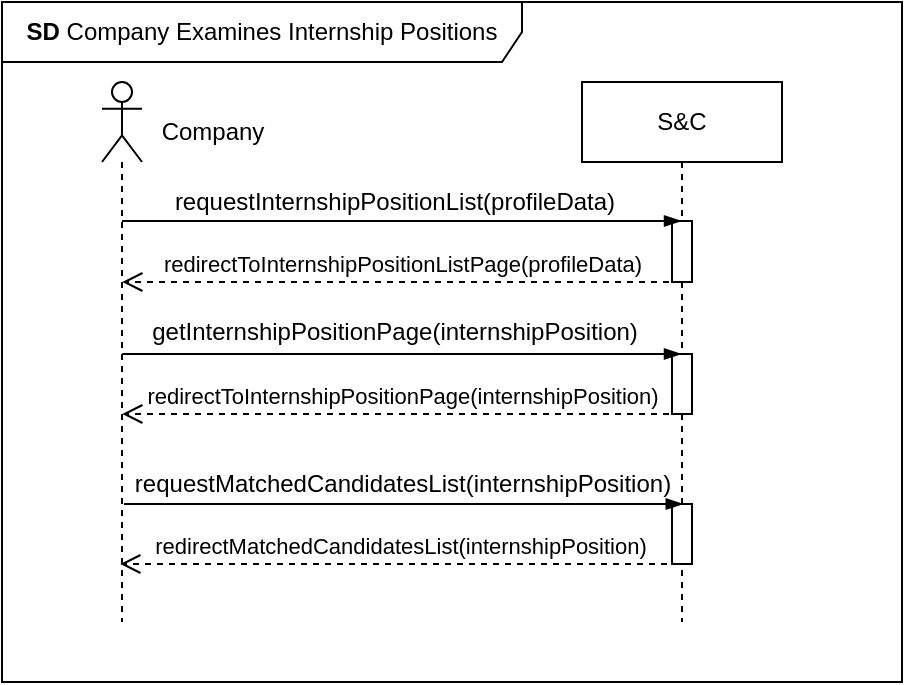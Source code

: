 <mxfile scale="1" border="0" version="25.0.3">
  <diagram name="Page-1" id="2YBvvXClWsGukQMizWep">
    <mxGraphModel dx="659" dy="1437" grid="1" gridSize="10" guides="1" tooltips="1" connect="1" arrows="1" fold="1" page="1" pageScale="1" pageWidth="850" pageHeight="1100" math="0" shadow="0">
      <root>
        <mxCell id="0" />
        <mxCell id="1" parent="0" />
        <mxCell id="CObYJEAy56xA2G8EUnc1-1" value="S&amp;amp;C" style="shape=umlLifeline;perimeter=lifelinePerimeter;whiteSpace=wrap;html=1;container=1;dropTarget=0;collapsible=0;recursiveResize=0;outlineConnect=0;portConstraint=eastwest;newEdgeStyle={&quot;edgeStyle&quot;:&quot;elbowEdgeStyle&quot;,&quot;elbow&quot;:&quot;vertical&quot;,&quot;curved&quot;:0,&quot;rounded&quot;:0};" parent="1" vertex="1">
          <mxGeometry x="350" y="-60" width="100" height="270" as="geometry" />
        </mxCell>
        <mxCell id="hh9Ni2VgHgSeFQTvjpv2-1" value="" style="html=1;points=[[0,0,0,0,5],[0,1,0,0,-5],[1,0,0,0,5],[1,1,0,0,-5]];perimeter=orthogonalPerimeter;outlineConnect=0;targetShapes=umlLifeline;portConstraint=eastwest;newEdgeStyle={&quot;curved&quot;:0,&quot;rounded&quot;:0};" parent="CObYJEAy56xA2G8EUnc1-1" vertex="1">
          <mxGeometry x="45" y="136" width="10" height="30" as="geometry" />
        </mxCell>
        <mxCell id="N4ezWAQjIMXn5G-POvpN-11" value="" style="html=1;points=[[0,0,0,0,5],[0,1,0,0,-5],[1,0,0,0,5],[1,1,0,0,-5]];perimeter=orthogonalPerimeter;outlineConnect=0;targetShapes=umlLifeline;portConstraint=eastwest;newEdgeStyle={&quot;curved&quot;:0,&quot;rounded&quot;:0};" parent="CObYJEAy56xA2G8EUnc1-1" vertex="1">
          <mxGeometry x="45" y="69.5" width="10" height="30.5" as="geometry" />
        </mxCell>
        <mxCell id="CObYJEAy56xA2G8EUnc1-6" value="" style="shape=umlLifeline;perimeter=lifelinePerimeter;whiteSpace=wrap;html=1;container=1;dropTarget=0;collapsible=0;recursiveResize=0;outlineConnect=0;portConstraint=eastwest;newEdgeStyle={&quot;curved&quot;:0,&quot;rounded&quot;:0};participant=umlActor;" parent="1" vertex="1">
          <mxGeometry x="110" y="-60" width="20" height="270" as="geometry" />
        </mxCell>
        <mxCell id="CObYJEAy56xA2G8EUnc1-7" value="Company" style="text;html=1;align=center;verticalAlign=middle;resizable=0;points=[];autosize=1;strokeColor=none;fillColor=none;" parent="1" vertex="1">
          <mxGeometry x="130" y="-50" width="70" height="30" as="geometry" />
        </mxCell>
        <mxCell id="CObYJEAy56xA2G8EUnc1-8" value="" style="edgeStyle=elbowEdgeStyle;fontSize=12;html=1;endArrow=blockThin;endFill=1;rounded=0;" parent="1" edge="1">
          <mxGeometry width="160" relative="1" as="geometry">
            <mxPoint x="120.13" y="76" as="sourcePoint" />
            <mxPoint x="399.5" y="76" as="targetPoint" />
            <Array as="points">
              <mxPoint x="270" y="76" />
            </Array>
          </mxGeometry>
        </mxCell>
        <mxCell id="CObYJEAy56xA2G8EUnc1-9" value="getInternshipPositionPage(internshipPosition)" style="text;html=1;align=center;verticalAlign=middle;resizable=0;points=[];autosize=1;strokeColor=none;fillColor=none;" parent="1" vertex="1">
          <mxGeometry x="121" y="50" width="270" height="30" as="geometry" />
        </mxCell>
        <mxCell id="CObYJEAy56xA2G8EUnc1-15" value="&lt;b&gt;SD&lt;/b&gt;&amp;nbsp;Company Examines Internship Positions" style="shape=umlFrame;whiteSpace=wrap;html=1;pointerEvents=0;width=260;height=30;" parent="1" vertex="1">
          <mxGeometry x="60" y="-100" width="450" height="340" as="geometry" />
        </mxCell>
        <mxCell id="HJIBpvxVfIBrpGYPyr1l-3" value="redirectToInternshipPositionPage(internshipPosition)" style="html=1;verticalAlign=bottom;endArrow=open;dashed=1;endSize=8;curved=0;rounded=0;" parent="1" edge="1">
          <mxGeometry relative="1" as="geometry">
            <mxPoint x="399.5" y="106" as="sourcePoint" />
            <mxPoint x="120.13" y="106" as="targetPoint" />
            <Array as="points">
              <mxPoint x="280.5" y="106" />
            </Array>
          </mxGeometry>
        </mxCell>
        <mxCell id="N4ezWAQjIMXn5G-POvpN-7" value="requestInternshipPositionList(profileData)" style="text;html=1;align=center;verticalAlign=middle;resizable=0;points=[];autosize=1;strokeColor=none;fillColor=none;" parent="1" vertex="1">
          <mxGeometry x="136" y="-15" width="240" height="30" as="geometry" />
        </mxCell>
        <mxCell id="N4ezWAQjIMXn5G-POvpN-8" value="redirectToInternshipPositionListPage(profileData)" style="html=1;verticalAlign=bottom;endArrow=open;dashed=1;endSize=8;curved=0;rounded=0;" parent="1" edge="1">
          <mxGeometry x="-0.001" relative="1" as="geometry">
            <mxPoint x="399.5" y="40" as="sourcePoint" />
            <mxPoint x="120.13" y="40" as="targetPoint" />
            <Array as="points">
              <mxPoint x="268.48" y="40" />
            </Array>
            <mxPoint as="offset" />
          </mxGeometry>
        </mxCell>
        <mxCell id="N4ezWAQjIMXn5G-POvpN-9" value="" style="edgeStyle=elbowEdgeStyle;fontSize=12;html=1;endArrow=blockThin;endFill=1;rounded=0;" parent="1" source="CObYJEAy56xA2G8EUnc1-6" target="CObYJEAy56xA2G8EUnc1-1" edge="1">
          <mxGeometry width="160" relative="1" as="geometry">
            <mxPoint x="130" y="10" as="sourcePoint" />
            <mxPoint x="370.24" y="9.52" as="targetPoint" />
            <Array as="points">
              <mxPoint x="270.74" y="9.52" />
            </Array>
          </mxGeometry>
        </mxCell>
        <mxCell id="zhmgdxnKbJKkdFMGv9vG-2" value="requestMatchedCandidatesList(internshipPosition)" style="text;html=1;align=center;verticalAlign=middle;resizable=0;points=[];autosize=1;strokeColor=none;fillColor=none;" vertex="1" parent="1">
          <mxGeometry x="115" y="126" width="290" height="30" as="geometry" />
        </mxCell>
        <mxCell id="zhmgdxnKbJKkdFMGv9vG-3" value="" style="html=1;points=[[0,0,0,0,5],[0,1,0,0,-5],[1,0,0,0,5],[1,1,0,0,-5]];perimeter=orthogonalPerimeter;outlineConnect=0;targetShapes=umlLifeline;portConstraint=eastwest;newEdgeStyle={&quot;curved&quot;:0,&quot;rounded&quot;:0};" vertex="1" parent="1">
          <mxGeometry x="395" y="151" width="10" height="30" as="geometry" />
        </mxCell>
        <mxCell id="zhmgdxnKbJKkdFMGv9vG-4" value="" style="edgeStyle=elbowEdgeStyle;fontSize=12;html=1;endArrow=blockThin;endFill=1;rounded=0;" edge="1" parent="1">
          <mxGeometry width="160" relative="1" as="geometry">
            <mxPoint x="121.0" y="151" as="sourcePoint" />
            <mxPoint x="400.37" y="151" as="targetPoint" />
            <Array as="points">
              <mxPoint x="270.87" y="151" />
            </Array>
          </mxGeometry>
        </mxCell>
        <mxCell id="zhmgdxnKbJKkdFMGv9vG-5" value="redirectMatchedCandidatesList(internshipPosition)" style="html=1;verticalAlign=bottom;endArrow=open;dashed=1;endSize=8;curved=0;rounded=0;" edge="1" parent="1">
          <mxGeometry x="-0.001" relative="1" as="geometry">
            <mxPoint x="398.5" y="181" as="sourcePoint" />
            <mxPoint x="119.13" y="181" as="targetPoint" />
            <Array as="points">
              <mxPoint x="267.48" y="181" />
            </Array>
            <mxPoint as="offset" />
          </mxGeometry>
        </mxCell>
      </root>
    </mxGraphModel>
  </diagram>
</mxfile>
